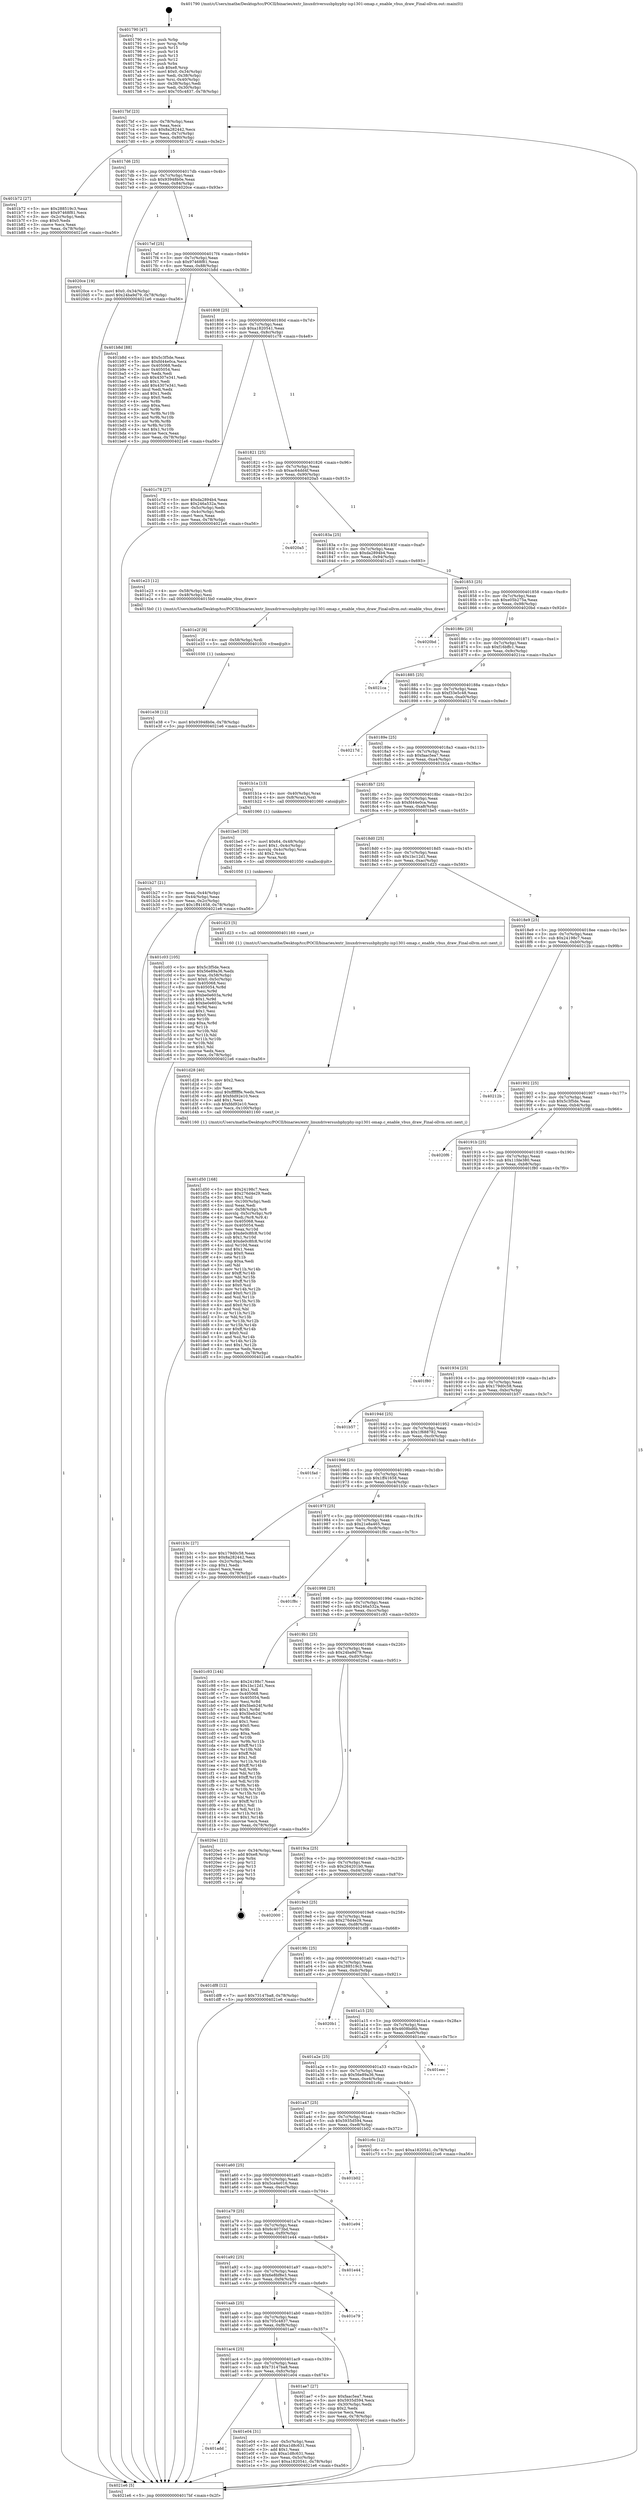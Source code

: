 digraph "0x401790" {
  label = "0x401790 (/mnt/c/Users/mathe/Desktop/tcc/POCII/binaries/extr_linuxdriversusbphyphy-isp1301-omap.c_enable_vbus_draw_Final-ollvm.out::main(0))"
  labelloc = "t"
  node[shape=record]

  Entry [label="",width=0.3,height=0.3,shape=circle,fillcolor=black,style=filled]
  "0x4017bf" [label="{
     0x4017bf [23]\l
     | [instrs]\l
     &nbsp;&nbsp;0x4017bf \<+3\>: mov -0x78(%rbp),%eax\l
     &nbsp;&nbsp;0x4017c2 \<+2\>: mov %eax,%ecx\l
     &nbsp;&nbsp;0x4017c4 \<+6\>: sub $0x8a282442,%ecx\l
     &nbsp;&nbsp;0x4017ca \<+3\>: mov %eax,-0x7c(%rbp)\l
     &nbsp;&nbsp;0x4017cd \<+3\>: mov %ecx,-0x80(%rbp)\l
     &nbsp;&nbsp;0x4017d0 \<+6\>: je 0000000000401b72 \<main+0x3e2\>\l
  }"]
  "0x401b72" [label="{
     0x401b72 [27]\l
     | [instrs]\l
     &nbsp;&nbsp;0x401b72 \<+5\>: mov $0x288519c3,%eax\l
     &nbsp;&nbsp;0x401b77 \<+5\>: mov $0x97468f81,%ecx\l
     &nbsp;&nbsp;0x401b7c \<+3\>: mov -0x2c(%rbp),%edx\l
     &nbsp;&nbsp;0x401b7f \<+3\>: cmp $0x0,%edx\l
     &nbsp;&nbsp;0x401b82 \<+3\>: cmove %ecx,%eax\l
     &nbsp;&nbsp;0x401b85 \<+3\>: mov %eax,-0x78(%rbp)\l
     &nbsp;&nbsp;0x401b88 \<+5\>: jmp 00000000004021e6 \<main+0xa56\>\l
  }"]
  "0x4017d6" [label="{
     0x4017d6 [25]\l
     | [instrs]\l
     &nbsp;&nbsp;0x4017d6 \<+5\>: jmp 00000000004017db \<main+0x4b\>\l
     &nbsp;&nbsp;0x4017db \<+3\>: mov -0x7c(%rbp),%eax\l
     &nbsp;&nbsp;0x4017de \<+5\>: sub $0x93948b0e,%eax\l
     &nbsp;&nbsp;0x4017e3 \<+6\>: mov %eax,-0x84(%rbp)\l
     &nbsp;&nbsp;0x4017e9 \<+6\>: je 00000000004020ce \<main+0x93e\>\l
  }"]
  Exit [label="",width=0.3,height=0.3,shape=circle,fillcolor=black,style=filled,peripheries=2]
  "0x4020ce" [label="{
     0x4020ce [19]\l
     | [instrs]\l
     &nbsp;&nbsp;0x4020ce \<+7\>: movl $0x0,-0x34(%rbp)\l
     &nbsp;&nbsp;0x4020d5 \<+7\>: movl $0x24ba9d79,-0x78(%rbp)\l
     &nbsp;&nbsp;0x4020dc \<+5\>: jmp 00000000004021e6 \<main+0xa56\>\l
  }"]
  "0x4017ef" [label="{
     0x4017ef [25]\l
     | [instrs]\l
     &nbsp;&nbsp;0x4017ef \<+5\>: jmp 00000000004017f4 \<main+0x64\>\l
     &nbsp;&nbsp;0x4017f4 \<+3\>: mov -0x7c(%rbp),%eax\l
     &nbsp;&nbsp;0x4017f7 \<+5\>: sub $0x97468f81,%eax\l
     &nbsp;&nbsp;0x4017fc \<+6\>: mov %eax,-0x88(%rbp)\l
     &nbsp;&nbsp;0x401802 \<+6\>: je 0000000000401b8d \<main+0x3fd\>\l
  }"]
  "0x401e38" [label="{
     0x401e38 [12]\l
     | [instrs]\l
     &nbsp;&nbsp;0x401e38 \<+7\>: movl $0x93948b0e,-0x78(%rbp)\l
     &nbsp;&nbsp;0x401e3f \<+5\>: jmp 00000000004021e6 \<main+0xa56\>\l
  }"]
  "0x401b8d" [label="{
     0x401b8d [88]\l
     | [instrs]\l
     &nbsp;&nbsp;0x401b8d \<+5\>: mov $0x5c3f5de,%eax\l
     &nbsp;&nbsp;0x401b92 \<+5\>: mov $0xfd44e0ca,%ecx\l
     &nbsp;&nbsp;0x401b97 \<+7\>: mov 0x405068,%edx\l
     &nbsp;&nbsp;0x401b9e \<+7\>: mov 0x405054,%esi\l
     &nbsp;&nbsp;0x401ba5 \<+2\>: mov %edx,%edi\l
     &nbsp;&nbsp;0x401ba7 \<+6\>: sub $0x4307e341,%edi\l
     &nbsp;&nbsp;0x401bad \<+3\>: sub $0x1,%edi\l
     &nbsp;&nbsp;0x401bb0 \<+6\>: add $0x4307e341,%edi\l
     &nbsp;&nbsp;0x401bb6 \<+3\>: imul %edi,%edx\l
     &nbsp;&nbsp;0x401bb9 \<+3\>: and $0x1,%edx\l
     &nbsp;&nbsp;0x401bbc \<+3\>: cmp $0x0,%edx\l
     &nbsp;&nbsp;0x401bbf \<+4\>: sete %r8b\l
     &nbsp;&nbsp;0x401bc3 \<+3\>: cmp $0xa,%esi\l
     &nbsp;&nbsp;0x401bc6 \<+4\>: setl %r9b\l
     &nbsp;&nbsp;0x401bca \<+3\>: mov %r8b,%r10b\l
     &nbsp;&nbsp;0x401bcd \<+3\>: and %r9b,%r10b\l
     &nbsp;&nbsp;0x401bd0 \<+3\>: xor %r9b,%r8b\l
     &nbsp;&nbsp;0x401bd3 \<+3\>: or %r8b,%r10b\l
     &nbsp;&nbsp;0x401bd6 \<+4\>: test $0x1,%r10b\l
     &nbsp;&nbsp;0x401bda \<+3\>: cmovne %ecx,%eax\l
     &nbsp;&nbsp;0x401bdd \<+3\>: mov %eax,-0x78(%rbp)\l
     &nbsp;&nbsp;0x401be0 \<+5\>: jmp 00000000004021e6 \<main+0xa56\>\l
  }"]
  "0x401808" [label="{
     0x401808 [25]\l
     | [instrs]\l
     &nbsp;&nbsp;0x401808 \<+5\>: jmp 000000000040180d \<main+0x7d\>\l
     &nbsp;&nbsp;0x40180d \<+3\>: mov -0x7c(%rbp),%eax\l
     &nbsp;&nbsp;0x401810 \<+5\>: sub $0xa1820541,%eax\l
     &nbsp;&nbsp;0x401815 \<+6\>: mov %eax,-0x8c(%rbp)\l
     &nbsp;&nbsp;0x40181b \<+6\>: je 0000000000401c78 \<main+0x4e8\>\l
  }"]
  "0x401e2f" [label="{
     0x401e2f [9]\l
     | [instrs]\l
     &nbsp;&nbsp;0x401e2f \<+4\>: mov -0x58(%rbp),%rdi\l
     &nbsp;&nbsp;0x401e33 \<+5\>: call 0000000000401030 \<free@plt\>\l
     | [calls]\l
     &nbsp;&nbsp;0x401030 \{1\} (unknown)\l
  }"]
  "0x401c78" [label="{
     0x401c78 [27]\l
     | [instrs]\l
     &nbsp;&nbsp;0x401c78 \<+5\>: mov $0xda2894b4,%eax\l
     &nbsp;&nbsp;0x401c7d \<+5\>: mov $0x246a532a,%ecx\l
     &nbsp;&nbsp;0x401c82 \<+3\>: mov -0x5c(%rbp),%edx\l
     &nbsp;&nbsp;0x401c85 \<+3\>: cmp -0x4c(%rbp),%edx\l
     &nbsp;&nbsp;0x401c88 \<+3\>: cmovl %ecx,%eax\l
     &nbsp;&nbsp;0x401c8b \<+3\>: mov %eax,-0x78(%rbp)\l
     &nbsp;&nbsp;0x401c8e \<+5\>: jmp 00000000004021e6 \<main+0xa56\>\l
  }"]
  "0x401821" [label="{
     0x401821 [25]\l
     | [instrs]\l
     &nbsp;&nbsp;0x401821 \<+5\>: jmp 0000000000401826 \<main+0x96\>\l
     &nbsp;&nbsp;0x401826 \<+3\>: mov -0x7c(%rbp),%eax\l
     &nbsp;&nbsp;0x401829 \<+5\>: sub $0xac64dd4f,%eax\l
     &nbsp;&nbsp;0x40182e \<+6\>: mov %eax,-0x90(%rbp)\l
     &nbsp;&nbsp;0x401834 \<+6\>: je 00000000004020a5 \<main+0x915\>\l
  }"]
  "0x401add" [label="{
     0x401add\l
  }", style=dashed]
  "0x4020a5" [label="{
     0x4020a5\l
  }", style=dashed]
  "0x40183a" [label="{
     0x40183a [25]\l
     | [instrs]\l
     &nbsp;&nbsp;0x40183a \<+5\>: jmp 000000000040183f \<main+0xaf\>\l
     &nbsp;&nbsp;0x40183f \<+3\>: mov -0x7c(%rbp),%eax\l
     &nbsp;&nbsp;0x401842 \<+5\>: sub $0xda2894b4,%eax\l
     &nbsp;&nbsp;0x401847 \<+6\>: mov %eax,-0x94(%rbp)\l
     &nbsp;&nbsp;0x40184d \<+6\>: je 0000000000401e23 \<main+0x693\>\l
  }"]
  "0x401e04" [label="{
     0x401e04 [31]\l
     | [instrs]\l
     &nbsp;&nbsp;0x401e04 \<+3\>: mov -0x5c(%rbp),%eax\l
     &nbsp;&nbsp;0x401e07 \<+5\>: add $0xa1d8c631,%eax\l
     &nbsp;&nbsp;0x401e0c \<+3\>: add $0x1,%eax\l
     &nbsp;&nbsp;0x401e0f \<+5\>: sub $0xa1d8c631,%eax\l
     &nbsp;&nbsp;0x401e14 \<+3\>: mov %eax,-0x5c(%rbp)\l
     &nbsp;&nbsp;0x401e17 \<+7\>: movl $0xa1820541,-0x78(%rbp)\l
     &nbsp;&nbsp;0x401e1e \<+5\>: jmp 00000000004021e6 \<main+0xa56\>\l
  }"]
  "0x401e23" [label="{
     0x401e23 [12]\l
     | [instrs]\l
     &nbsp;&nbsp;0x401e23 \<+4\>: mov -0x58(%rbp),%rdi\l
     &nbsp;&nbsp;0x401e27 \<+3\>: mov -0x48(%rbp),%esi\l
     &nbsp;&nbsp;0x401e2a \<+5\>: call 00000000004015b0 \<enable_vbus_draw\>\l
     | [calls]\l
     &nbsp;&nbsp;0x4015b0 \{1\} (/mnt/c/Users/mathe/Desktop/tcc/POCII/binaries/extr_linuxdriversusbphyphy-isp1301-omap.c_enable_vbus_draw_Final-ollvm.out::enable_vbus_draw)\l
  }"]
  "0x401853" [label="{
     0x401853 [25]\l
     | [instrs]\l
     &nbsp;&nbsp;0x401853 \<+5\>: jmp 0000000000401858 \<main+0xc8\>\l
     &nbsp;&nbsp;0x401858 \<+3\>: mov -0x7c(%rbp),%eax\l
     &nbsp;&nbsp;0x40185b \<+5\>: sub $0xe05b275a,%eax\l
     &nbsp;&nbsp;0x401860 \<+6\>: mov %eax,-0x98(%rbp)\l
     &nbsp;&nbsp;0x401866 \<+6\>: je 00000000004020bd \<main+0x92d\>\l
  }"]
  "0x401d50" [label="{
     0x401d50 [168]\l
     | [instrs]\l
     &nbsp;&nbsp;0x401d50 \<+5\>: mov $0x24198c7,%ecx\l
     &nbsp;&nbsp;0x401d55 \<+5\>: mov $0x276d4e29,%edx\l
     &nbsp;&nbsp;0x401d5a \<+3\>: mov $0x1,%sil\l
     &nbsp;&nbsp;0x401d5d \<+6\>: mov -0x100(%rbp),%edi\l
     &nbsp;&nbsp;0x401d63 \<+3\>: imul %eax,%edi\l
     &nbsp;&nbsp;0x401d66 \<+4\>: mov -0x58(%rbp),%r8\l
     &nbsp;&nbsp;0x401d6a \<+4\>: movslq -0x5c(%rbp),%r9\l
     &nbsp;&nbsp;0x401d6e \<+4\>: mov %edi,(%r8,%r9,4)\l
     &nbsp;&nbsp;0x401d72 \<+7\>: mov 0x405068,%eax\l
     &nbsp;&nbsp;0x401d79 \<+7\>: mov 0x405054,%edi\l
     &nbsp;&nbsp;0x401d80 \<+3\>: mov %eax,%r10d\l
     &nbsp;&nbsp;0x401d83 \<+7\>: sub $0xde0c8fc8,%r10d\l
     &nbsp;&nbsp;0x401d8a \<+4\>: sub $0x1,%r10d\l
     &nbsp;&nbsp;0x401d8e \<+7\>: add $0xde0c8fc8,%r10d\l
     &nbsp;&nbsp;0x401d95 \<+4\>: imul %r10d,%eax\l
     &nbsp;&nbsp;0x401d99 \<+3\>: and $0x1,%eax\l
     &nbsp;&nbsp;0x401d9c \<+3\>: cmp $0x0,%eax\l
     &nbsp;&nbsp;0x401d9f \<+4\>: sete %r11b\l
     &nbsp;&nbsp;0x401da3 \<+3\>: cmp $0xa,%edi\l
     &nbsp;&nbsp;0x401da6 \<+3\>: setl %bl\l
     &nbsp;&nbsp;0x401da9 \<+3\>: mov %r11b,%r14b\l
     &nbsp;&nbsp;0x401dac \<+4\>: xor $0xff,%r14b\l
     &nbsp;&nbsp;0x401db0 \<+3\>: mov %bl,%r15b\l
     &nbsp;&nbsp;0x401db3 \<+4\>: xor $0xff,%r15b\l
     &nbsp;&nbsp;0x401db7 \<+4\>: xor $0x0,%sil\l
     &nbsp;&nbsp;0x401dbb \<+3\>: mov %r14b,%r12b\l
     &nbsp;&nbsp;0x401dbe \<+4\>: and $0x0,%r12b\l
     &nbsp;&nbsp;0x401dc2 \<+3\>: and %sil,%r11b\l
     &nbsp;&nbsp;0x401dc5 \<+3\>: mov %r15b,%r13b\l
     &nbsp;&nbsp;0x401dc8 \<+4\>: and $0x0,%r13b\l
     &nbsp;&nbsp;0x401dcc \<+3\>: and %sil,%bl\l
     &nbsp;&nbsp;0x401dcf \<+3\>: or %r11b,%r12b\l
     &nbsp;&nbsp;0x401dd2 \<+3\>: or %bl,%r13b\l
     &nbsp;&nbsp;0x401dd5 \<+3\>: xor %r13b,%r12b\l
     &nbsp;&nbsp;0x401dd8 \<+3\>: or %r15b,%r14b\l
     &nbsp;&nbsp;0x401ddb \<+4\>: xor $0xff,%r14b\l
     &nbsp;&nbsp;0x401ddf \<+4\>: or $0x0,%sil\l
     &nbsp;&nbsp;0x401de3 \<+3\>: and %sil,%r14b\l
     &nbsp;&nbsp;0x401de6 \<+3\>: or %r14b,%r12b\l
     &nbsp;&nbsp;0x401de9 \<+4\>: test $0x1,%r12b\l
     &nbsp;&nbsp;0x401ded \<+3\>: cmovne %edx,%ecx\l
     &nbsp;&nbsp;0x401df0 \<+3\>: mov %ecx,-0x78(%rbp)\l
     &nbsp;&nbsp;0x401df3 \<+5\>: jmp 00000000004021e6 \<main+0xa56\>\l
  }"]
  "0x4020bd" [label="{
     0x4020bd\l
  }", style=dashed]
  "0x40186c" [label="{
     0x40186c [25]\l
     | [instrs]\l
     &nbsp;&nbsp;0x40186c \<+5\>: jmp 0000000000401871 \<main+0xe1\>\l
     &nbsp;&nbsp;0x401871 \<+3\>: mov -0x7c(%rbp),%eax\l
     &nbsp;&nbsp;0x401874 \<+5\>: sub $0xf16bffc1,%eax\l
     &nbsp;&nbsp;0x401879 \<+6\>: mov %eax,-0x9c(%rbp)\l
     &nbsp;&nbsp;0x40187f \<+6\>: je 00000000004021ca \<main+0xa3a\>\l
  }"]
  "0x401d28" [label="{
     0x401d28 [40]\l
     | [instrs]\l
     &nbsp;&nbsp;0x401d28 \<+5\>: mov $0x2,%ecx\l
     &nbsp;&nbsp;0x401d2d \<+1\>: cltd\l
     &nbsp;&nbsp;0x401d2e \<+2\>: idiv %ecx\l
     &nbsp;&nbsp;0x401d30 \<+6\>: imul $0xfffffffe,%edx,%ecx\l
     &nbsp;&nbsp;0x401d36 \<+6\>: add $0xfdd92e10,%ecx\l
     &nbsp;&nbsp;0x401d3c \<+3\>: add $0x1,%ecx\l
     &nbsp;&nbsp;0x401d3f \<+6\>: sub $0xfdd92e10,%ecx\l
     &nbsp;&nbsp;0x401d45 \<+6\>: mov %ecx,-0x100(%rbp)\l
     &nbsp;&nbsp;0x401d4b \<+5\>: call 0000000000401160 \<next_i\>\l
     | [calls]\l
     &nbsp;&nbsp;0x401160 \{1\} (/mnt/c/Users/mathe/Desktop/tcc/POCII/binaries/extr_linuxdriversusbphyphy-isp1301-omap.c_enable_vbus_draw_Final-ollvm.out::next_i)\l
  }"]
  "0x4021ca" [label="{
     0x4021ca\l
  }", style=dashed]
  "0x401885" [label="{
     0x401885 [25]\l
     | [instrs]\l
     &nbsp;&nbsp;0x401885 \<+5\>: jmp 000000000040188a \<main+0xfa\>\l
     &nbsp;&nbsp;0x40188a \<+3\>: mov -0x7c(%rbp),%eax\l
     &nbsp;&nbsp;0x40188d \<+5\>: sub $0xf33e5c48,%eax\l
     &nbsp;&nbsp;0x401892 \<+6\>: mov %eax,-0xa0(%rbp)\l
     &nbsp;&nbsp;0x401898 \<+6\>: je 000000000040217d \<main+0x9ed\>\l
  }"]
  "0x401c03" [label="{
     0x401c03 [105]\l
     | [instrs]\l
     &nbsp;&nbsp;0x401c03 \<+5\>: mov $0x5c3f5de,%ecx\l
     &nbsp;&nbsp;0x401c08 \<+5\>: mov $0x56e89a36,%edx\l
     &nbsp;&nbsp;0x401c0d \<+4\>: mov %rax,-0x58(%rbp)\l
     &nbsp;&nbsp;0x401c11 \<+7\>: movl $0x0,-0x5c(%rbp)\l
     &nbsp;&nbsp;0x401c18 \<+7\>: mov 0x405068,%esi\l
     &nbsp;&nbsp;0x401c1f \<+8\>: mov 0x405054,%r8d\l
     &nbsp;&nbsp;0x401c27 \<+3\>: mov %esi,%r9d\l
     &nbsp;&nbsp;0x401c2a \<+7\>: sub $0xbe0e603a,%r9d\l
     &nbsp;&nbsp;0x401c31 \<+4\>: sub $0x1,%r9d\l
     &nbsp;&nbsp;0x401c35 \<+7\>: add $0xbe0e603a,%r9d\l
     &nbsp;&nbsp;0x401c3c \<+4\>: imul %r9d,%esi\l
     &nbsp;&nbsp;0x401c40 \<+3\>: and $0x1,%esi\l
     &nbsp;&nbsp;0x401c43 \<+3\>: cmp $0x0,%esi\l
     &nbsp;&nbsp;0x401c46 \<+4\>: sete %r10b\l
     &nbsp;&nbsp;0x401c4a \<+4\>: cmp $0xa,%r8d\l
     &nbsp;&nbsp;0x401c4e \<+4\>: setl %r11b\l
     &nbsp;&nbsp;0x401c52 \<+3\>: mov %r10b,%bl\l
     &nbsp;&nbsp;0x401c55 \<+3\>: and %r11b,%bl\l
     &nbsp;&nbsp;0x401c58 \<+3\>: xor %r11b,%r10b\l
     &nbsp;&nbsp;0x401c5b \<+3\>: or %r10b,%bl\l
     &nbsp;&nbsp;0x401c5e \<+3\>: test $0x1,%bl\l
     &nbsp;&nbsp;0x401c61 \<+3\>: cmovne %edx,%ecx\l
     &nbsp;&nbsp;0x401c64 \<+3\>: mov %ecx,-0x78(%rbp)\l
     &nbsp;&nbsp;0x401c67 \<+5\>: jmp 00000000004021e6 \<main+0xa56\>\l
  }"]
  "0x40217d" [label="{
     0x40217d\l
  }", style=dashed]
  "0x40189e" [label="{
     0x40189e [25]\l
     | [instrs]\l
     &nbsp;&nbsp;0x40189e \<+5\>: jmp 00000000004018a3 \<main+0x113\>\l
     &nbsp;&nbsp;0x4018a3 \<+3\>: mov -0x7c(%rbp),%eax\l
     &nbsp;&nbsp;0x4018a6 \<+5\>: sub $0xfaac5ea7,%eax\l
     &nbsp;&nbsp;0x4018ab \<+6\>: mov %eax,-0xa4(%rbp)\l
     &nbsp;&nbsp;0x4018b1 \<+6\>: je 0000000000401b1a \<main+0x38a\>\l
  }"]
  "0x401b27" [label="{
     0x401b27 [21]\l
     | [instrs]\l
     &nbsp;&nbsp;0x401b27 \<+3\>: mov %eax,-0x44(%rbp)\l
     &nbsp;&nbsp;0x401b2a \<+3\>: mov -0x44(%rbp),%eax\l
     &nbsp;&nbsp;0x401b2d \<+3\>: mov %eax,-0x2c(%rbp)\l
     &nbsp;&nbsp;0x401b30 \<+7\>: movl $0x1ff41658,-0x78(%rbp)\l
     &nbsp;&nbsp;0x401b37 \<+5\>: jmp 00000000004021e6 \<main+0xa56\>\l
  }"]
  "0x401b1a" [label="{
     0x401b1a [13]\l
     | [instrs]\l
     &nbsp;&nbsp;0x401b1a \<+4\>: mov -0x40(%rbp),%rax\l
     &nbsp;&nbsp;0x401b1e \<+4\>: mov 0x8(%rax),%rdi\l
     &nbsp;&nbsp;0x401b22 \<+5\>: call 0000000000401060 \<atoi@plt\>\l
     | [calls]\l
     &nbsp;&nbsp;0x401060 \{1\} (unknown)\l
  }"]
  "0x4018b7" [label="{
     0x4018b7 [25]\l
     | [instrs]\l
     &nbsp;&nbsp;0x4018b7 \<+5\>: jmp 00000000004018bc \<main+0x12c\>\l
     &nbsp;&nbsp;0x4018bc \<+3\>: mov -0x7c(%rbp),%eax\l
     &nbsp;&nbsp;0x4018bf \<+5\>: sub $0xfd44e0ca,%eax\l
     &nbsp;&nbsp;0x4018c4 \<+6\>: mov %eax,-0xa8(%rbp)\l
     &nbsp;&nbsp;0x4018ca \<+6\>: je 0000000000401be5 \<main+0x455\>\l
  }"]
  "0x401790" [label="{
     0x401790 [47]\l
     | [instrs]\l
     &nbsp;&nbsp;0x401790 \<+1\>: push %rbp\l
     &nbsp;&nbsp;0x401791 \<+3\>: mov %rsp,%rbp\l
     &nbsp;&nbsp;0x401794 \<+2\>: push %r15\l
     &nbsp;&nbsp;0x401796 \<+2\>: push %r14\l
     &nbsp;&nbsp;0x401798 \<+2\>: push %r13\l
     &nbsp;&nbsp;0x40179a \<+2\>: push %r12\l
     &nbsp;&nbsp;0x40179c \<+1\>: push %rbx\l
     &nbsp;&nbsp;0x40179d \<+7\>: sub $0xe8,%rsp\l
     &nbsp;&nbsp;0x4017a4 \<+7\>: movl $0x0,-0x34(%rbp)\l
     &nbsp;&nbsp;0x4017ab \<+3\>: mov %edi,-0x38(%rbp)\l
     &nbsp;&nbsp;0x4017ae \<+4\>: mov %rsi,-0x40(%rbp)\l
     &nbsp;&nbsp;0x4017b2 \<+3\>: mov -0x38(%rbp),%edi\l
     &nbsp;&nbsp;0x4017b5 \<+3\>: mov %edi,-0x30(%rbp)\l
     &nbsp;&nbsp;0x4017b8 \<+7\>: movl $0x705c4837,-0x78(%rbp)\l
  }"]
  "0x401be5" [label="{
     0x401be5 [30]\l
     | [instrs]\l
     &nbsp;&nbsp;0x401be5 \<+7\>: movl $0x64,-0x48(%rbp)\l
     &nbsp;&nbsp;0x401bec \<+7\>: movl $0x1,-0x4c(%rbp)\l
     &nbsp;&nbsp;0x401bf3 \<+4\>: movslq -0x4c(%rbp),%rax\l
     &nbsp;&nbsp;0x401bf7 \<+4\>: shl $0x2,%rax\l
     &nbsp;&nbsp;0x401bfb \<+3\>: mov %rax,%rdi\l
     &nbsp;&nbsp;0x401bfe \<+5\>: call 0000000000401050 \<malloc@plt\>\l
     | [calls]\l
     &nbsp;&nbsp;0x401050 \{1\} (unknown)\l
  }"]
  "0x4018d0" [label="{
     0x4018d0 [25]\l
     | [instrs]\l
     &nbsp;&nbsp;0x4018d0 \<+5\>: jmp 00000000004018d5 \<main+0x145\>\l
     &nbsp;&nbsp;0x4018d5 \<+3\>: mov -0x7c(%rbp),%eax\l
     &nbsp;&nbsp;0x4018d8 \<+5\>: sub $0x1bc12d1,%eax\l
     &nbsp;&nbsp;0x4018dd \<+6\>: mov %eax,-0xac(%rbp)\l
     &nbsp;&nbsp;0x4018e3 \<+6\>: je 0000000000401d23 \<main+0x593\>\l
  }"]
  "0x4021e6" [label="{
     0x4021e6 [5]\l
     | [instrs]\l
     &nbsp;&nbsp;0x4021e6 \<+5\>: jmp 00000000004017bf \<main+0x2f\>\l
  }"]
  "0x401d23" [label="{
     0x401d23 [5]\l
     | [instrs]\l
     &nbsp;&nbsp;0x401d23 \<+5\>: call 0000000000401160 \<next_i\>\l
     | [calls]\l
     &nbsp;&nbsp;0x401160 \{1\} (/mnt/c/Users/mathe/Desktop/tcc/POCII/binaries/extr_linuxdriversusbphyphy-isp1301-omap.c_enable_vbus_draw_Final-ollvm.out::next_i)\l
  }"]
  "0x4018e9" [label="{
     0x4018e9 [25]\l
     | [instrs]\l
     &nbsp;&nbsp;0x4018e9 \<+5\>: jmp 00000000004018ee \<main+0x15e\>\l
     &nbsp;&nbsp;0x4018ee \<+3\>: mov -0x7c(%rbp),%eax\l
     &nbsp;&nbsp;0x4018f1 \<+5\>: sub $0x24198c7,%eax\l
     &nbsp;&nbsp;0x4018f6 \<+6\>: mov %eax,-0xb0(%rbp)\l
     &nbsp;&nbsp;0x4018fc \<+6\>: je 000000000040212b \<main+0x99b\>\l
  }"]
  "0x401ac4" [label="{
     0x401ac4 [25]\l
     | [instrs]\l
     &nbsp;&nbsp;0x401ac4 \<+5\>: jmp 0000000000401ac9 \<main+0x339\>\l
     &nbsp;&nbsp;0x401ac9 \<+3\>: mov -0x7c(%rbp),%eax\l
     &nbsp;&nbsp;0x401acc \<+5\>: sub $0x73147ba8,%eax\l
     &nbsp;&nbsp;0x401ad1 \<+6\>: mov %eax,-0xfc(%rbp)\l
     &nbsp;&nbsp;0x401ad7 \<+6\>: je 0000000000401e04 \<main+0x674\>\l
  }"]
  "0x40212b" [label="{
     0x40212b\l
  }", style=dashed]
  "0x401902" [label="{
     0x401902 [25]\l
     | [instrs]\l
     &nbsp;&nbsp;0x401902 \<+5\>: jmp 0000000000401907 \<main+0x177\>\l
     &nbsp;&nbsp;0x401907 \<+3\>: mov -0x7c(%rbp),%eax\l
     &nbsp;&nbsp;0x40190a \<+5\>: sub $0x5c3f5de,%eax\l
     &nbsp;&nbsp;0x40190f \<+6\>: mov %eax,-0xb4(%rbp)\l
     &nbsp;&nbsp;0x401915 \<+6\>: je 00000000004020f6 \<main+0x966\>\l
  }"]
  "0x401ae7" [label="{
     0x401ae7 [27]\l
     | [instrs]\l
     &nbsp;&nbsp;0x401ae7 \<+5\>: mov $0xfaac5ea7,%eax\l
     &nbsp;&nbsp;0x401aec \<+5\>: mov $0x5935d594,%ecx\l
     &nbsp;&nbsp;0x401af1 \<+3\>: mov -0x30(%rbp),%edx\l
     &nbsp;&nbsp;0x401af4 \<+3\>: cmp $0x2,%edx\l
     &nbsp;&nbsp;0x401af7 \<+3\>: cmovne %ecx,%eax\l
     &nbsp;&nbsp;0x401afa \<+3\>: mov %eax,-0x78(%rbp)\l
     &nbsp;&nbsp;0x401afd \<+5\>: jmp 00000000004021e6 \<main+0xa56\>\l
  }"]
  "0x4020f6" [label="{
     0x4020f6\l
  }", style=dashed]
  "0x40191b" [label="{
     0x40191b [25]\l
     | [instrs]\l
     &nbsp;&nbsp;0x40191b \<+5\>: jmp 0000000000401920 \<main+0x190\>\l
     &nbsp;&nbsp;0x401920 \<+3\>: mov -0x7c(%rbp),%eax\l
     &nbsp;&nbsp;0x401923 \<+5\>: sub $0x11fde380,%eax\l
     &nbsp;&nbsp;0x401928 \<+6\>: mov %eax,-0xb8(%rbp)\l
     &nbsp;&nbsp;0x40192e \<+6\>: je 0000000000401f80 \<main+0x7f0\>\l
  }"]
  "0x401aab" [label="{
     0x401aab [25]\l
     | [instrs]\l
     &nbsp;&nbsp;0x401aab \<+5\>: jmp 0000000000401ab0 \<main+0x320\>\l
     &nbsp;&nbsp;0x401ab0 \<+3\>: mov -0x7c(%rbp),%eax\l
     &nbsp;&nbsp;0x401ab3 \<+5\>: sub $0x705c4837,%eax\l
     &nbsp;&nbsp;0x401ab8 \<+6\>: mov %eax,-0xf8(%rbp)\l
     &nbsp;&nbsp;0x401abe \<+6\>: je 0000000000401ae7 \<main+0x357\>\l
  }"]
  "0x401f80" [label="{
     0x401f80\l
  }", style=dashed]
  "0x401934" [label="{
     0x401934 [25]\l
     | [instrs]\l
     &nbsp;&nbsp;0x401934 \<+5\>: jmp 0000000000401939 \<main+0x1a9\>\l
     &nbsp;&nbsp;0x401939 \<+3\>: mov -0x7c(%rbp),%eax\l
     &nbsp;&nbsp;0x40193c \<+5\>: sub $0x179d0c58,%eax\l
     &nbsp;&nbsp;0x401941 \<+6\>: mov %eax,-0xbc(%rbp)\l
     &nbsp;&nbsp;0x401947 \<+6\>: je 0000000000401b57 \<main+0x3c7\>\l
  }"]
  "0x401e79" [label="{
     0x401e79\l
  }", style=dashed]
  "0x401b57" [label="{
     0x401b57\l
  }", style=dashed]
  "0x40194d" [label="{
     0x40194d [25]\l
     | [instrs]\l
     &nbsp;&nbsp;0x40194d \<+5\>: jmp 0000000000401952 \<main+0x1c2\>\l
     &nbsp;&nbsp;0x401952 \<+3\>: mov -0x7c(%rbp),%eax\l
     &nbsp;&nbsp;0x401955 \<+5\>: sub $0x1f688782,%eax\l
     &nbsp;&nbsp;0x40195a \<+6\>: mov %eax,-0xc0(%rbp)\l
     &nbsp;&nbsp;0x401960 \<+6\>: je 0000000000401fad \<main+0x81d\>\l
  }"]
  "0x401a92" [label="{
     0x401a92 [25]\l
     | [instrs]\l
     &nbsp;&nbsp;0x401a92 \<+5\>: jmp 0000000000401a97 \<main+0x307\>\l
     &nbsp;&nbsp;0x401a97 \<+3\>: mov -0x7c(%rbp),%eax\l
     &nbsp;&nbsp;0x401a9a \<+5\>: sub $0x6e8bf8e3,%eax\l
     &nbsp;&nbsp;0x401a9f \<+6\>: mov %eax,-0xf4(%rbp)\l
     &nbsp;&nbsp;0x401aa5 \<+6\>: je 0000000000401e79 \<main+0x6e9\>\l
  }"]
  "0x401fad" [label="{
     0x401fad\l
  }", style=dashed]
  "0x401966" [label="{
     0x401966 [25]\l
     | [instrs]\l
     &nbsp;&nbsp;0x401966 \<+5\>: jmp 000000000040196b \<main+0x1db\>\l
     &nbsp;&nbsp;0x40196b \<+3\>: mov -0x7c(%rbp),%eax\l
     &nbsp;&nbsp;0x40196e \<+5\>: sub $0x1ff41658,%eax\l
     &nbsp;&nbsp;0x401973 \<+6\>: mov %eax,-0xc4(%rbp)\l
     &nbsp;&nbsp;0x401979 \<+6\>: je 0000000000401b3c \<main+0x3ac\>\l
  }"]
  "0x401e44" [label="{
     0x401e44\l
  }", style=dashed]
  "0x401b3c" [label="{
     0x401b3c [27]\l
     | [instrs]\l
     &nbsp;&nbsp;0x401b3c \<+5\>: mov $0x179d0c58,%eax\l
     &nbsp;&nbsp;0x401b41 \<+5\>: mov $0x8a282442,%ecx\l
     &nbsp;&nbsp;0x401b46 \<+3\>: mov -0x2c(%rbp),%edx\l
     &nbsp;&nbsp;0x401b49 \<+3\>: cmp $0x1,%edx\l
     &nbsp;&nbsp;0x401b4c \<+3\>: cmovl %ecx,%eax\l
     &nbsp;&nbsp;0x401b4f \<+3\>: mov %eax,-0x78(%rbp)\l
     &nbsp;&nbsp;0x401b52 \<+5\>: jmp 00000000004021e6 \<main+0xa56\>\l
  }"]
  "0x40197f" [label="{
     0x40197f [25]\l
     | [instrs]\l
     &nbsp;&nbsp;0x40197f \<+5\>: jmp 0000000000401984 \<main+0x1f4\>\l
     &nbsp;&nbsp;0x401984 \<+3\>: mov -0x7c(%rbp),%eax\l
     &nbsp;&nbsp;0x401987 \<+5\>: sub $0x21e8a465,%eax\l
     &nbsp;&nbsp;0x40198c \<+6\>: mov %eax,-0xc8(%rbp)\l
     &nbsp;&nbsp;0x401992 \<+6\>: je 0000000000401f8c \<main+0x7fc\>\l
  }"]
  "0x401a79" [label="{
     0x401a79 [25]\l
     | [instrs]\l
     &nbsp;&nbsp;0x401a79 \<+5\>: jmp 0000000000401a7e \<main+0x2ee\>\l
     &nbsp;&nbsp;0x401a7e \<+3\>: mov -0x7c(%rbp),%eax\l
     &nbsp;&nbsp;0x401a81 \<+5\>: sub $0x6c4073bd,%eax\l
     &nbsp;&nbsp;0x401a86 \<+6\>: mov %eax,-0xf0(%rbp)\l
     &nbsp;&nbsp;0x401a8c \<+6\>: je 0000000000401e44 \<main+0x6b4\>\l
  }"]
  "0x401f8c" [label="{
     0x401f8c\l
  }", style=dashed]
  "0x401998" [label="{
     0x401998 [25]\l
     | [instrs]\l
     &nbsp;&nbsp;0x401998 \<+5\>: jmp 000000000040199d \<main+0x20d\>\l
     &nbsp;&nbsp;0x40199d \<+3\>: mov -0x7c(%rbp),%eax\l
     &nbsp;&nbsp;0x4019a0 \<+5\>: sub $0x246a532a,%eax\l
     &nbsp;&nbsp;0x4019a5 \<+6\>: mov %eax,-0xcc(%rbp)\l
     &nbsp;&nbsp;0x4019ab \<+6\>: je 0000000000401c93 \<main+0x503\>\l
  }"]
  "0x401e94" [label="{
     0x401e94\l
  }", style=dashed]
  "0x401c93" [label="{
     0x401c93 [144]\l
     | [instrs]\l
     &nbsp;&nbsp;0x401c93 \<+5\>: mov $0x24198c7,%eax\l
     &nbsp;&nbsp;0x401c98 \<+5\>: mov $0x1bc12d1,%ecx\l
     &nbsp;&nbsp;0x401c9d \<+2\>: mov $0x1,%dl\l
     &nbsp;&nbsp;0x401c9f \<+7\>: mov 0x405068,%esi\l
     &nbsp;&nbsp;0x401ca6 \<+7\>: mov 0x405054,%edi\l
     &nbsp;&nbsp;0x401cad \<+3\>: mov %esi,%r8d\l
     &nbsp;&nbsp;0x401cb0 \<+7\>: add $0x5beb24f,%r8d\l
     &nbsp;&nbsp;0x401cb7 \<+4\>: sub $0x1,%r8d\l
     &nbsp;&nbsp;0x401cbb \<+7\>: sub $0x5beb24f,%r8d\l
     &nbsp;&nbsp;0x401cc2 \<+4\>: imul %r8d,%esi\l
     &nbsp;&nbsp;0x401cc6 \<+3\>: and $0x1,%esi\l
     &nbsp;&nbsp;0x401cc9 \<+3\>: cmp $0x0,%esi\l
     &nbsp;&nbsp;0x401ccc \<+4\>: sete %r9b\l
     &nbsp;&nbsp;0x401cd0 \<+3\>: cmp $0xa,%edi\l
     &nbsp;&nbsp;0x401cd3 \<+4\>: setl %r10b\l
     &nbsp;&nbsp;0x401cd7 \<+3\>: mov %r9b,%r11b\l
     &nbsp;&nbsp;0x401cda \<+4\>: xor $0xff,%r11b\l
     &nbsp;&nbsp;0x401cde \<+3\>: mov %r10b,%bl\l
     &nbsp;&nbsp;0x401ce1 \<+3\>: xor $0xff,%bl\l
     &nbsp;&nbsp;0x401ce4 \<+3\>: xor $0x1,%dl\l
     &nbsp;&nbsp;0x401ce7 \<+3\>: mov %r11b,%r14b\l
     &nbsp;&nbsp;0x401cea \<+4\>: and $0xff,%r14b\l
     &nbsp;&nbsp;0x401cee \<+3\>: and %dl,%r9b\l
     &nbsp;&nbsp;0x401cf1 \<+3\>: mov %bl,%r15b\l
     &nbsp;&nbsp;0x401cf4 \<+4\>: and $0xff,%r15b\l
     &nbsp;&nbsp;0x401cf8 \<+3\>: and %dl,%r10b\l
     &nbsp;&nbsp;0x401cfb \<+3\>: or %r9b,%r14b\l
     &nbsp;&nbsp;0x401cfe \<+3\>: or %r10b,%r15b\l
     &nbsp;&nbsp;0x401d01 \<+3\>: xor %r15b,%r14b\l
     &nbsp;&nbsp;0x401d04 \<+3\>: or %bl,%r11b\l
     &nbsp;&nbsp;0x401d07 \<+4\>: xor $0xff,%r11b\l
     &nbsp;&nbsp;0x401d0b \<+3\>: or $0x1,%dl\l
     &nbsp;&nbsp;0x401d0e \<+3\>: and %dl,%r11b\l
     &nbsp;&nbsp;0x401d11 \<+3\>: or %r11b,%r14b\l
     &nbsp;&nbsp;0x401d14 \<+4\>: test $0x1,%r14b\l
     &nbsp;&nbsp;0x401d18 \<+3\>: cmovne %ecx,%eax\l
     &nbsp;&nbsp;0x401d1b \<+3\>: mov %eax,-0x78(%rbp)\l
     &nbsp;&nbsp;0x401d1e \<+5\>: jmp 00000000004021e6 \<main+0xa56\>\l
  }"]
  "0x4019b1" [label="{
     0x4019b1 [25]\l
     | [instrs]\l
     &nbsp;&nbsp;0x4019b1 \<+5\>: jmp 00000000004019b6 \<main+0x226\>\l
     &nbsp;&nbsp;0x4019b6 \<+3\>: mov -0x7c(%rbp),%eax\l
     &nbsp;&nbsp;0x4019b9 \<+5\>: sub $0x24ba9d79,%eax\l
     &nbsp;&nbsp;0x4019be \<+6\>: mov %eax,-0xd0(%rbp)\l
     &nbsp;&nbsp;0x4019c4 \<+6\>: je 00000000004020e1 \<main+0x951\>\l
  }"]
  "0x401a60" [label="{
     0x401a60 [25]\l
     | [instrs]\l
     &nbsp;&nbsp;0x401a60 \<+5\>: jmp 0000000000401a65 \<main+0x2d5\>\l
     &nbsp;&nbsp;0x401a65 \<+3\>: mov -0x7c(%rbp),%eax\l
     &nbsp;&nbsp;0x401a68 \<+5\>: sub $0x5ca4e016,%eax\l
     &nbsp;&nbsp;0x401a6d \<+6\>: mov %eax,-0xec(%rbp)\l
     &nbsp;&nbsp;0x401a73 \<+6\>: je 0000000000401e94 \<main+0x704\>\l
  }"]
  "0x4020e1" [label="{
     0x4020e1 [21]\l
     | [instrs]\l
     &nbsp;&nbsp;0x4020e1 \<+3\>: mov -0x34(%rbp),%eax\l
     &nbsp;&nbsp;0x4020e4 \<+7\>: add $0xe8,%rsp\l
     &nbsp;&nbsp;0x4020eb \<+1\>: pop %rbx\l
     &nbsp;&nbsp;0x4020ec \<+2\>: pop %r12\l
     &nbsp;&nbsp;0x4020ee \<+2\>: pop %r13\l
     &nbsp;&nbsp;0x4020f0 \<+2\>: pop %r14\l
     &nbsp;&nbsp;0x4020f2 \<+2\>: pop %r15\l
     &nbsp;&nbsp;0x4020f4 \<+1\>: pop %rbp\l
     &nbsp;&nbsp;0x4020f5 \<+1\>: ret\l
  }"]
  "0x4019ca" [label="{
     0x4019ca [25]\l
     | [instrs]\l
     &nbsp;&nbsp;0x4019ca \<+5\>: jmp 00000000004019cf \<main+0x23f\>\l
     &nbsp;&nbsp;0x4019cf \<+3\>: mov -0x7c(%rbp),%eax\l
     &nbsp;&nbsp;0x4019d2 \<+5\>: sub $0x264201b0,%eax\l
     &nbsp;&nbsp;0x4019d7 \<+6\>: mov %eax,-0xd4(%rbp)\l
     &nbsp;&nbsp;0x4019dd \<+6\>: je 0000000000402000 \<main+0x870\>\l
  }"]
  "0x401b02" [label="{
     0x401b02\l
  }", style=dashed]
  "0x402000" [label="{
     0x402000\l
  }", style=dashed]
  "0x4019e3" [label="{
     0x4019e3 [25]\l
     | [instrs]\l
     &nbsp;&nbsp;0x4019e3 \<+5\>: jmp 00000000004019e8 \<main+0x258\>\l
     &nbsp;&nbsp;0x4019e8 \<+3\>: mov -0x7c(%rbp),%eax\l
     &nbsp;&nbsp;0x4019eb \<+5\>: sub $0x276d4e29,%eax\l
     &nbsp;&nbsp;0x4019f0 \<+6\>: mov %eax,-0xd8(%rbp)\l
     &nbsp;&nbsp;0x4019f6 \<+6\>: je 0000000000401df8 \<main+0x668\>\l
  }"]
  "0x401a47" [label="{
     0x401a47 [25]\l
     | [instrs]\l
     &nbsp;&nbsp;0x401a47 \<+5\>: jmp 0000000000401a4c \<main+0x2bc\>\l
     &nbsp;&nbsp;0x401a4c \<+3\>: mov -0x7c(%rbp),%eax\l
     &nbsp;&nbsp;0x401a4f \<+5\>: sub $0x5935d594,%eax\l
     &nbsp;&nbsp;0x401a54 \<+6\>: mov %eax,-0xe8(%rbp)\l
     &nbsp;&nbsp;0x401a5a \<+6\>: je 0000000000401b02 \<main+0x372\>\l
  }"]
  "0x401df8" [label="{
     0x401df8 [12]\l
     | [instrs]\l
     &nbsp;&nbsp;0x401df8 \<+7\>: movl $0x73147ba8,-0x78(%rbp)\l
     &nbsp;&nbsp;0x401dff \<+5\>: jmp 00000000004021e6 \<main+0xa56\>\l
  }"]
  "0x4019fc" [label="{
     0x4019fc [25]\l
     | [instrs]\l
     &nbsp;&nbsp;0x4019fc \<+5\>: jmp 0000000000401a01 \<main+0x271\>\l
     &nbsp;&nbsp;0x401a01 \<+3\>: mov -0x7c(%rbp),%eax\l
     &nbsp;&nbsp;0x401a04 \<+5\>: sub $0x288519c3,%eax\l
     &nbsp;&nbsp;0x401a09 \<+6\>: mov %eax,-0xdc(%rbp)\l
     &nbsp;&nbsp;0x401a0f \<+6\>: je 00000000004020b1 \<main+0x921\>\l
  }"]
  "0x401c6c" [label="{
     0x401c6c [12]\l
     | [instrs]\l
     &nbsp;&nbsp;0x401c6c \<+7\>: movl $0xa1820541,-0x78(%rbp)\l
     &nbsp;&nbsp;0x401c73 \<+5\>: jmp 00000000004021e6 \<main+0xa56\>\l
  }"]
  "0x4020b1" [label="{
     0x4020b1\l
  }", style=dashed]
  "0x401a15" [label="{
     0x401a15 [25]\l
     | [instrs]\l
     &nbsp;&nbsp;0x401a15 \<+5\>: jmp 0000000000401a1a \<main+0x28a\>\l
     &nbsp;&nbsp;0x401a1a \<+3\>: mov -0x7c(%rbp),%eax\l
     &nbsp;&nbsp;0x401a1d \<+5\>: sub $0x4608bd6b,%eax\l
     &nbsp;&nbsp;0x401a22 \<+6\>: mov %eax,-0xe0(%rbp)\l
     &nbsp;&nbsp;0x401a28 \<+6\>: je 0000000000401eec \<main+0x75c\>\l
  }"]
  "0x401a2e" [label="{
     0x401a2e [25]\l
     | [instrs]\l
     &nbsp;&nbsp;0x401a2e \<+5\>: jmp 0000000000401a33 \<main+0x2a3\>\l
     &nbsp;&nbsp;0x401a33 \<+3\>: mov -0x7c(%rbp),%eax\l
     &nbsp;&nbsp;0x401a36 \<+5\>: sub $0x56e89a36,%eax\l
     &nbsp;&nbsp;0x401a3b \<+6\>: mov %eax,-0xe4(%rbp)\l
     &nbsp;&nbsp;0x401a41 \<+6\>: je 0000000000401c6c \<main+0x4dc\>\l
  }"]
  "0x401eec" [label="{
     0x401eec\l
  }", style=dashed]
  Entry -> "0x401790" [label=" 1"]
  "0x4017bf" -> "0x401b72" [label=" 1"]
  "0x4017bf" -> "0x4017d6" [label=" 15"]
  "0x4020e1" -> Exit [label=" 1"]
  "0x4017d6" -> "0x4020ce" [label=" 1"]
  "0x4017d6" -> "0x4017ef" [label=" 14"]
  "0x4020ce" -> "0x4021e6" [label=" 1"]
  "0x4017ef" -> "0x401b8d" [label=" 1"]
  "0x4017ef" -> "0x401808" [label=" 13"]
  "0x401e38" -> "0x4021e6" [label=" 1"]
  "0x401808" -> "0x401c78" [label=" 2"]
  "0x401808" -> "0x401821" [label=" 11"]
  "0x401e2f" -> "0x401e38" [label=" 1"]
  "0x401821" -> "0x4020a5" [label=" 0"]
  "0x401821" -> "0x40183a" [label=" 11"]
  "0x401e23" -> "0x401e2f" [label=" 1"]
  "0x40183a" -> "0x401e23" [label=" 1"]
  "0x40183a" -> "0x401853" [label=" 10"]
  "0x401e04" -> "0x4021e6" [label=" 1"]
  "0x401853" -> "0x4020bd" [label=" 0"]
  "0x401853" -> "0x40186c" [label=" 10"]
  "0x401ac4" -> "0x401e04" [label=" 1"]
  "0x40186c" -> "0x4021ca" [label=" 0"]
  "0x40186c" -> "0x401885" [label=" 10"]
  "0x401ac4" -> "0x401add" [label=" 0"]
  "0x401885" -> "0x40217d" [label=" 0"]
  "0x401885" -> "0x40189e" [label=" 10"]
  "0x401df8" -> "0x4021e6" [label=" 1"]
  "0x40189e" -> "0x401b1a" [label=" 1"]
  "0x40189e" -> "0x4018b7" [label=" 9"]
  "0x401d50" -> "0x4021e6" [label=" 1"]
  "0x4018b7" -> "0x401be5" [label=" 1"]
  "0x4018b7" -> "0x4018d0" [label=" 8"]
  "0x401d28" -> "0x401d50" [label=" 1"]
  "0x4018d0" -> "0x401d23" [label=" 1"]
  "0x4018d0" -> "0x4018e9" [label=" 7"]
  "0x401d23" -> "0x401d28" [label=" 1"]
  "0x4018e9" -> "0x40212b" [label=" 0"]
  "0x4018e9" -> "0x401902" [label=" 7"]
  "0x401c93" -> "0x4021e6" [label=" 1"]
  "0x401902" -> "0x4020f6" [label=" 0"]
  "0x401902" -> "0x40191b" [label=" 7"]
  "0x401c78" -> "0x4021e6" [label=" 2"]
  "0x40191b" -> "0x401f80" [label=" 0"]
  "0x40191b" -> "0x401934" [label=" 7"]
  "0x401c03" -> "0x4021e6" [label=" 1"]
  "0x401934" -> "0x401b57" [label=" 0"]
  "0x401934" -> "0x40194d" [label=" 7"]
  "0x401be5" -> "0x401c03" [label=" 1"]
  "0x40194d" -> "0x401fad" [label=" 0"]
  "0x40194d" -> "0x401966" [label=" 7"]
  "0x401b72" -> "0x4021e6" [label=" 1"]
  "0x401966" -> "0x401b3c" [label=" 1"]
  "0x401966" -> "0x40197f" [label=" 6"]
  "0x401b3c" -> "0x4021e6" [label=" 1"]
  "0x40197f" -> "0x401f8c" [label=" 0"]
  "0x40197f" -> "0x401998" [label=" 6"]
  "0x401b1a" -> "0x401b27" [label=" 1"]
  "0x401998" -> "0x401c93" [label=" 1"]
  "0x401998" -> "0x4019b1" [label=" 5"]
  "0x4021e6" -> "0x4017bf" [label=" 15"]
  "0x4019b1" -> "0x4020e1" [label=" 1"]
  "0x4019b1" -> "0x4019ca" [label=" 4"]
  "0x401ae7" -> "0x4021e6" [label=" 1"]
  "0x4019ca" -> "0x402000" [label=" 0"]
  "0x4019ca" -> "0x4019e3" [label=" 4"]
  "0x401aab" -> "0x401ac4" [label=" 1"]
  "0x4019e3" -> "0x401df8" [label=" 1"]
  "0x4019e3" -> "0x4019fc" [label=" 3"]
  "0x401c6c" -> "0x4021e6" [label=" 1"]
  "0x4019fc" -> "0x4020b1" [label=" 0"]
  "0x4019fc" -> "0x401a15" [label=" 3"]
  "0x401a92" -> "0x401aab" [label=" 2"]
  "0x401a15" -> "0x401eec" [label=" 0"]
  "0x401a15" -> "0x401a2e" [label=" 3"]
  "0x401a92" -> "0x401e79" [label=" 0"]
  "0x401a2e" -> "0x401c6c" [label=" 1"]
  "0x401a2e" -> "0x401a47" [label=" 2"]
  "0x401aab" -> "0x401ae7" [label=" 1"]
  "0x401a47" -> "0x401b02" [label=" 0"]
  "0x401a47" -> "0x401a60" [label=" 2"]
  "0x401790" -> "0x4017bf" [label=" 1"]
  "0x401a60" -> "0x401e94" [label=" 0"]
  "0x401a60" -> "0x401a79" [label=" 2"]
  "0x401b27" -> "0x4021e6" [label=" 1"]
  "0x401a79" -> "0x401e44" [label=" 0"]
  "0x401a79" -> "0x401a92" [label=" 2"]
  "0x401b8d" -> "0x4021e6" [label=" 1"]
}
